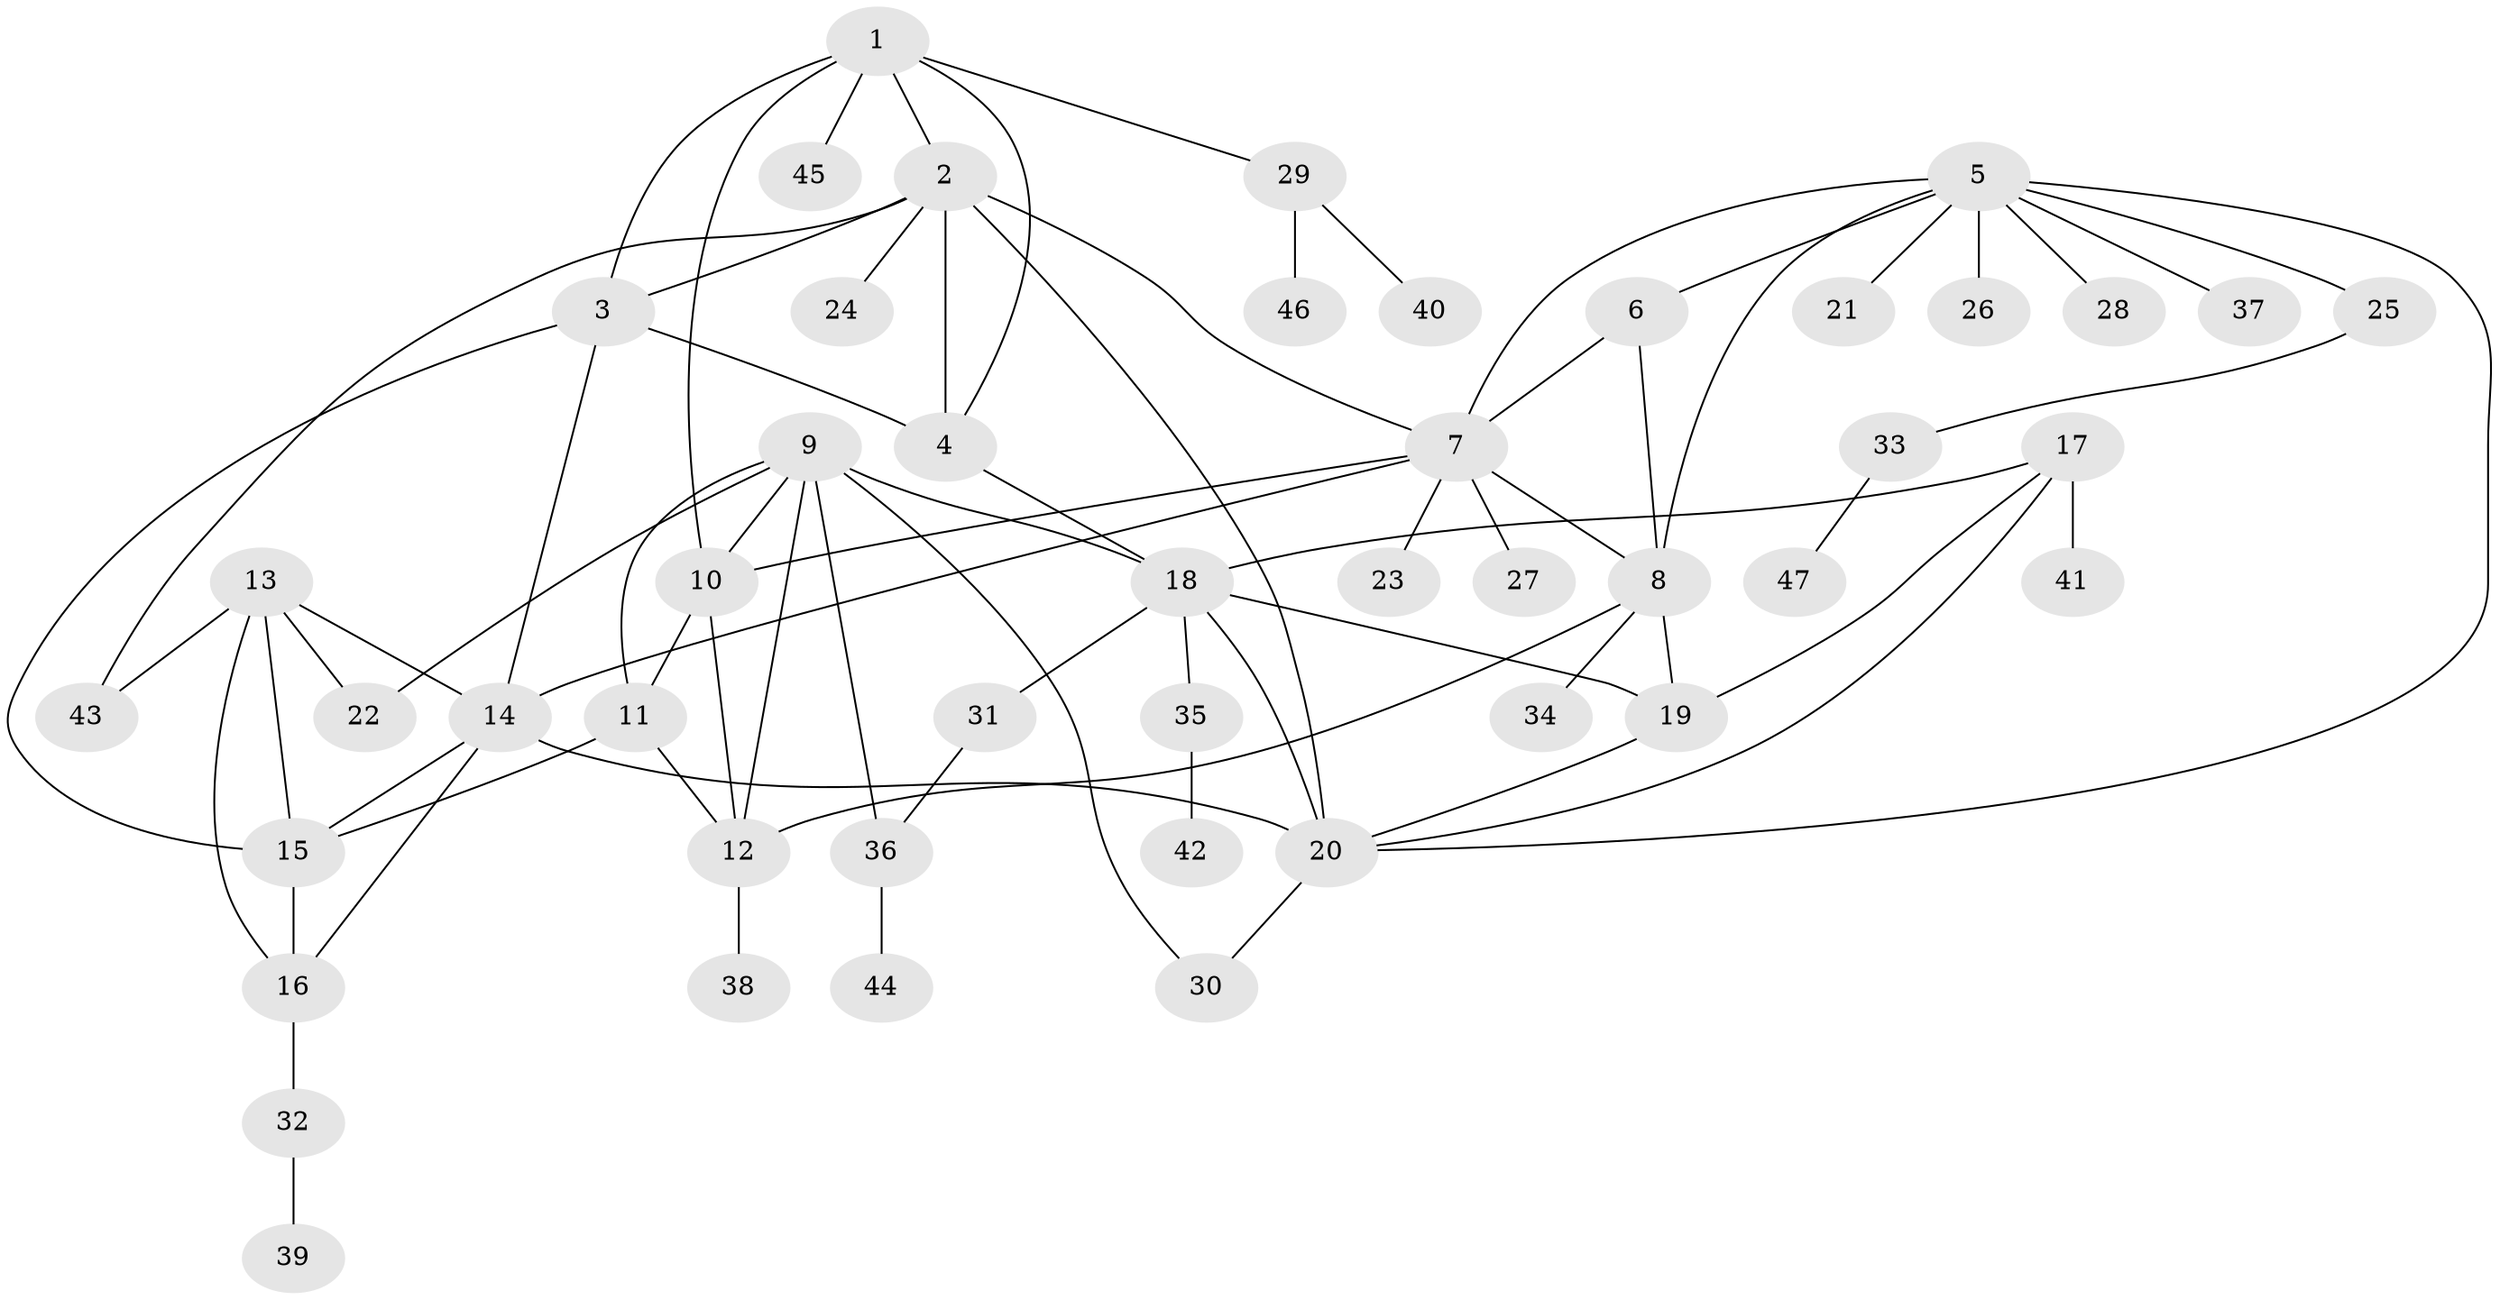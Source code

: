 // original degree distribution, {7: 0.03260869565217391, 8: 0.043478260869565216, 4: 0.043478260869565216, 10: 0.010869565217391304, 3: 0.05434782608695652, 9: 0.03260869565217391, 5: 0.043478260869565216, 11: 0.010869565217391304, 1: 0.5, 2: 0.22826086956521738}
// Generated by graph-tools (version 1.1) at 2025/37/03/09/25 02:37:29]
// undirected, 47 vertices, 75 edges
graph export_dot {
graph [start="1"]
  node [color=gray90,style=filled];
  1;
  2;
  3;
  4;
  5;
  6;
  7;
  8;
  9;
  10;
  11;
  12;
  13;
  14;
  15;
  16;
  17;
  18;
  19;
  20;
  21;
  22;
  23;
  24;
  25;
  26;
  27;
  28;
  29;
  30;
  31;
  32;
  33;
  34;
  35;
  36;
  37;
  38;
  39;
  40;
  41;
  42;
  43;
  44;
  45;
  46;
  47;
  1 -- 2 [weight=1.0];
  1 -- 3 [weight=1.0];
  1 -- 4 [weight=1.0];
  1 -- 10 [weight=1.0];
  1 -- 29 [weight=1.0];
  1 -- 45 [weight=1.0];
  2 -- 3 [weight=1.0];
  2 -- 4 [weight=1.0];
  2 -- 7 [weight=1.0];
  2 -- 20 [weight=1.0];
  2 -- 24 [weight=1.0];
  2 -- 43 [weight=1.0];
  3 -- 4 [weight=4.0];
  3 -- 14 [weight=1.0];
  3 -- 15 [weight=1.0];
  4 -- 18 [weight=1.0];
  5 -- 6 [weight=1.0];
  5 -- 7 [weight=1.0];
  5 -- 8 [weight=1.0];
  5 -- 20 [weight=1.0];
  5 -- 21 [weight=1.0];
  5 -- 25 [weight=1.0];
  5 -- 26 [weight=1.0];
  5 -- 28 [weight=1.0];
  5 -- 37 [weight=1.0];
  6 -- 7 [weight=1.0];
  6 -- 8 [weight=1.0];
  7 -- 8 [weight=1.0];
  7 -- 10 [weight=1.0];
  7 -- 14 [weight=1.0];
  7 -- 23 [weight=1.0];
  7 -- 27 [weight=1.0];
  8 -- 12 [weight=1.0];
  8 -- 19 [weight=1.0];
  8 -- 34 [weight=1.0];
  9 -- 10 [weight=1.0];
  9 -- 11 [weight=1.0];
  9 -- 12 [weight=1.0];
  9 -- 18 [weight=1.0];
  9 -- 22 [weight=1.0];
  9 -- 30 [weight=1.0];
  9 -- 36 [weight=2.0];
  10 -- 11 [weight=1.0];
  10 -- 12 [weight=2.0];
  11 -- 12 [weight=1.0];
  11 -- 15 [weight=1.0];
  12 -- 38 [weight=1.0];
  13 -- 14 [weight=1.0];
  13 -- 15 [weight=3.0];
  13 -- 16 [weight=1.0];
  13 -- 22 [weight=1.0];
  13 -- 43 [weight=1.0];
  14 -- 15 [weight=1.0];
  14 -- 16 [weight=1.0];
  14 -- 20 [weight=5.0];
  15 -- 16 [weight=1.0];
  16 -- 32 [weight=1.0];
  17 -- 18 [weight=1.0];
  17 -- 19 [weight=1.0];
  17 -- 20 [weight=1.0];
  17 -- 41 [weight=5.0];
  18 -- 19 [weight=1.0];
  18 -- 20 [weight=1.0];
  18 -- 31 [weight=1.0];
  18 -- 35 [weight=1.0];
  19 -- 20 [weight=1.0];
  20 -- 30 [weight=1.0];
  25 -- 33 [weight=1.0];
  29 -- 40 [weight=1.0];
  29 -- 46 [weight=1.0];
  31 -- 36 [weight=1.0];
  32 -- 39 [weight=1.0];
  33 -- 47 [weight=1.0];
  35 -- 42 [weight=1.0];
  36 -- 44 [weight=1.0];
}
